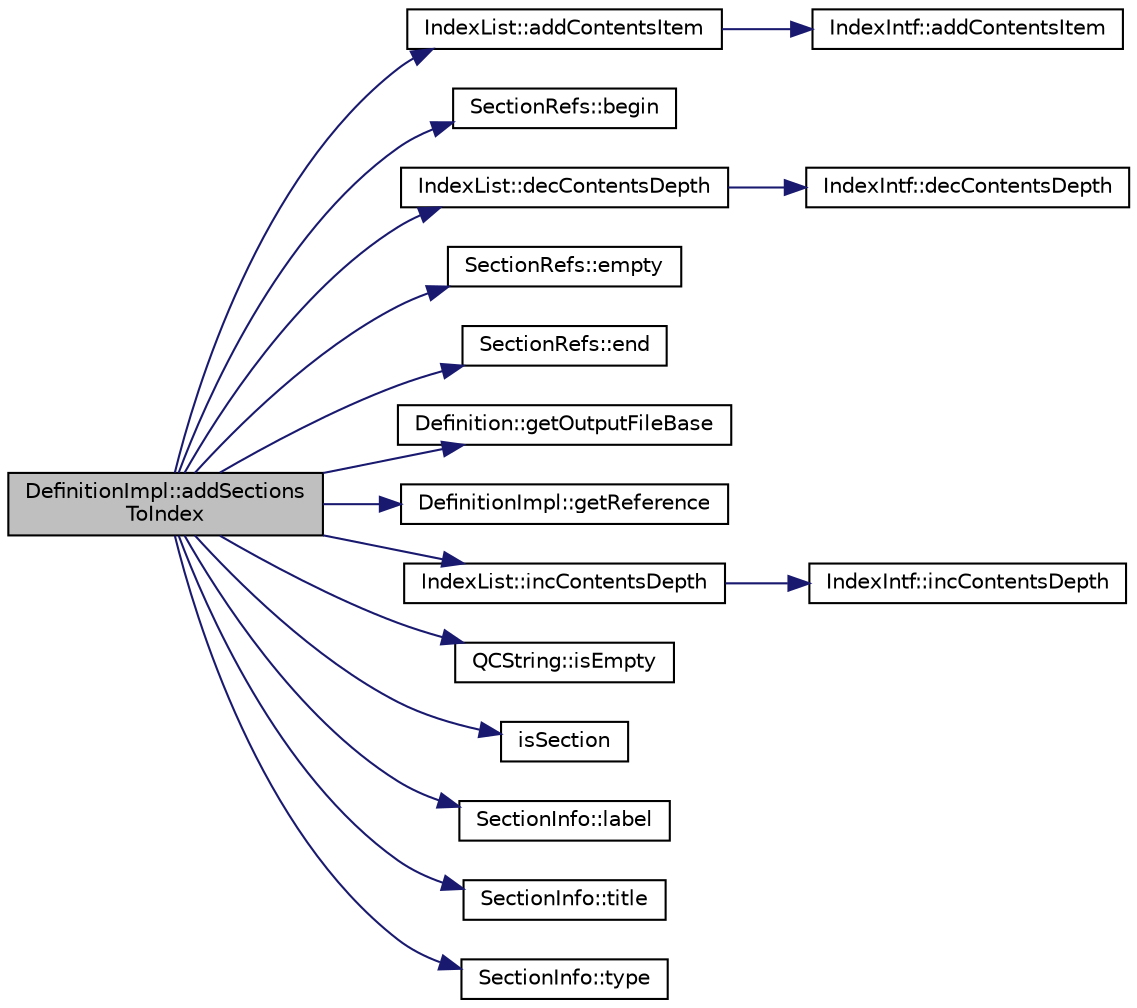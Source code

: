 digraph "DefinitionImpl::addSectionsToIndex"
{
 // LATEX_PDF_SIZE
  edge [fontname="Helvetica",fontsize="10",labelfontname="Helvetica",labelfontsize="10"];
  node [fontname="Helvetica",fontsize="10",shape=record];
  rankdir="LR";
  Node1 [label="DefinitionImpl::addSections\lToIndex",height=0.2,width=0.4,color="black", fillcolor="grey75", style="filled", fontcolor="black",tooltip=" "];
  Node1 -> Node2 [color="midnightblue",fontsize="10",style="solid",fontname="Helvetica"];
  Node2 [label="IndexList::addContentsItem",height=0.2,width=0.4,color="black", fillcolor="white", style="filled",URL="$classIndexList.html#a0ba86836f6dbbe9c07c3d5e9c398974b",tooltip=" "];
  Node2 -> Node3 [color="midnightblue",fontsize="10",style="solid",fontname="Helvetica"];
  Node3 [label="IndexIntf::addContentsItem",height=0.2,width=0.4,color="black", fillcolor="white", style="filled",URL="$classIndexIntf.html#a04716b26d1ded03d1f0d67b2e3119a72",tooltip=" "];
  Node1 -> Node4 [color="midnightblue",fontsize="10",style="solid",fontname="Helvetica"];
  Node4 [label="SectionRefs::begin",height=0.2,width=0.4,color="black", fillcolor="white", style="filled",URL="$classSectionRefs.html#a54fa90afc34a443994d8fde828682681",tooltip=" "];
  Node1 -> Node5 [color="midnightblue",fontsize="10",style="solid",fontname="Helvetica"];
  Node5 [label="IndexList::decContentsDepth",height=0.2,width=0.4,color="black", fillcolor="white", style="filled",URL="$classIndexList.html#a4bad65cd2fadab4529bbfe5df78cc019",tooltip=" "];
  Node5 -> Node6 [color="midnightblue",fontsize="10",style="solid",fontname="Helvetica"];
  Node6 [label="IndexIntf::decContentsDepth",height=0.2,width=0.4,color="black", fillcolor="white", style="filled",URL="$classIndexIntf.html#a920918399556e9afd4d927de3d1f4247",tooltip=" "];
  Node1 -> Node7 [color="midnightblue",fontsize="10",style="solid",fontname="Helvetica"];
  Node7 [label="SectionRefs::empty",height=0.2,width=0.4,color="black", fillcolor="white", style="filled",URL="$classSectionRefs.html#a3efa721d8017a60e0c5e8847af4c320e",tooltip=" "];
  Node1 -> Node8 [color="midnightblue",fontsize="10",style="solid",fontname="Helvetica"];
  Node8 [label="SectionRefs::end",height=0.2,width=0.4,color="black", fillcolor="white", style="filled",URL="$classSectionRefs.html#a401307b74b5510b4aedf2418f3ada650",tooltip=" "];
  Node1 -> Node9 [color="midnightblue",fontsize="10",style="solid",fontname="Helvetica"];
  Node9 [label="Definition::getOutputFileBase",height=0.2,width=0.4,color="black", fillcolor="white", style="filled",URL="$classDefinition.html#acabecdc6bfda2015811eed5f3436322d",tooltip=" "];
  Node1 -> Node10 [color="midnightblue",fontsize="10",style="solid",fontname="Helvetica"];
  Node10 [label="DefinitionImpl::getReference",height=0.2,width=0.4,color="black", fillcolor="white", style="filled",URL="$classDefinitionImpl.html#afd2f39f5201d205d5c8b15b463ffbe32",tooltip=" "];
  Node1 -> Node11 [color="midnightblue",fontsize="10",style="solid",fontname="Helvetica"];
  Node11 [label="IndexList::incContentsDepth",height=0.2,width=0.4,color="black", fillcolor="white", style="filled",URL="$classIndexList.html#ac6af95293030206c0224260e9b1d7aca",tooltip=" "];
  Node11 -> Node12 [color="midnightblue",fontsize="10",style="solid",fontname="Helvetica"];
  Node12 [label="IndexIntf::incContentsDepth",height=0.2,width=0.4,color="black", fillcolor="white", style="filled",URL="$classIndexIntf.html#ac5ff1647bcf1cc65543258df162a0a7c",tooltip=" "];
  Node1 -> Node13 [color="midnightblue",fontsize="10",style="solid",fontname="Helvetica"];
  Node13 [label="QCString::isEmpty",height=0.2,width=0.4,color="black", fillcolor="white", style="filled",URL="$classQCString.html#a621c4090d69ad7d05ef8e5234376c3d8",tooltip=" "];
  Node1 -> Node14 [color="midnightblue",fontsize="10",style="solid",fontname="Helvetica"];
  Node14 [label="isSection",height=0.2,width=0.4,color="black", fillcolor="white", style="filled",URL="$section_8h.html#a9b4536753cf263fcd4a38e2af0f2c457",tooltip="return true if type is a section, and false if it is a page, anchor or table."];
  Node1 -> Node15 [color="midnightblue",fontsize="10",style="solid",fontname="Helvetica"];
  Node15 [label="SectionInfo::label",height=0.2,width=0.4,color="black", fillcolor="white", style="filled",URL="$classSectionInfo.html#a3028bd10d3288ef120bd833e0ebc57ab",tooltip=" "];
  Node1 -> Node16 [color="midnightblue",fontsize="10",style="solid",fontname="Helvetica"];
  Node16 [label="SectionInfo::title",height=0.2,width=0.4,color="black", fillcolor="white", style="filled",URL="$classSectionInfo.html#ac6aefd1d628bbdb94dc3b8e176a72f9b",tooltip=" "];
  Node1 -> Node17 [color="midnightblue",fontsize="10",style="solid",fontname="Helvetica"];
  Node17 [label="SectionInfo::type",height=0.2,width=0.4,color="black", fillcolor="white", style="filled",URL="$classSectionInfo.html#ad3818ca1a9c067d97176dcbaf7022d9e",tooltip=" "];
}
